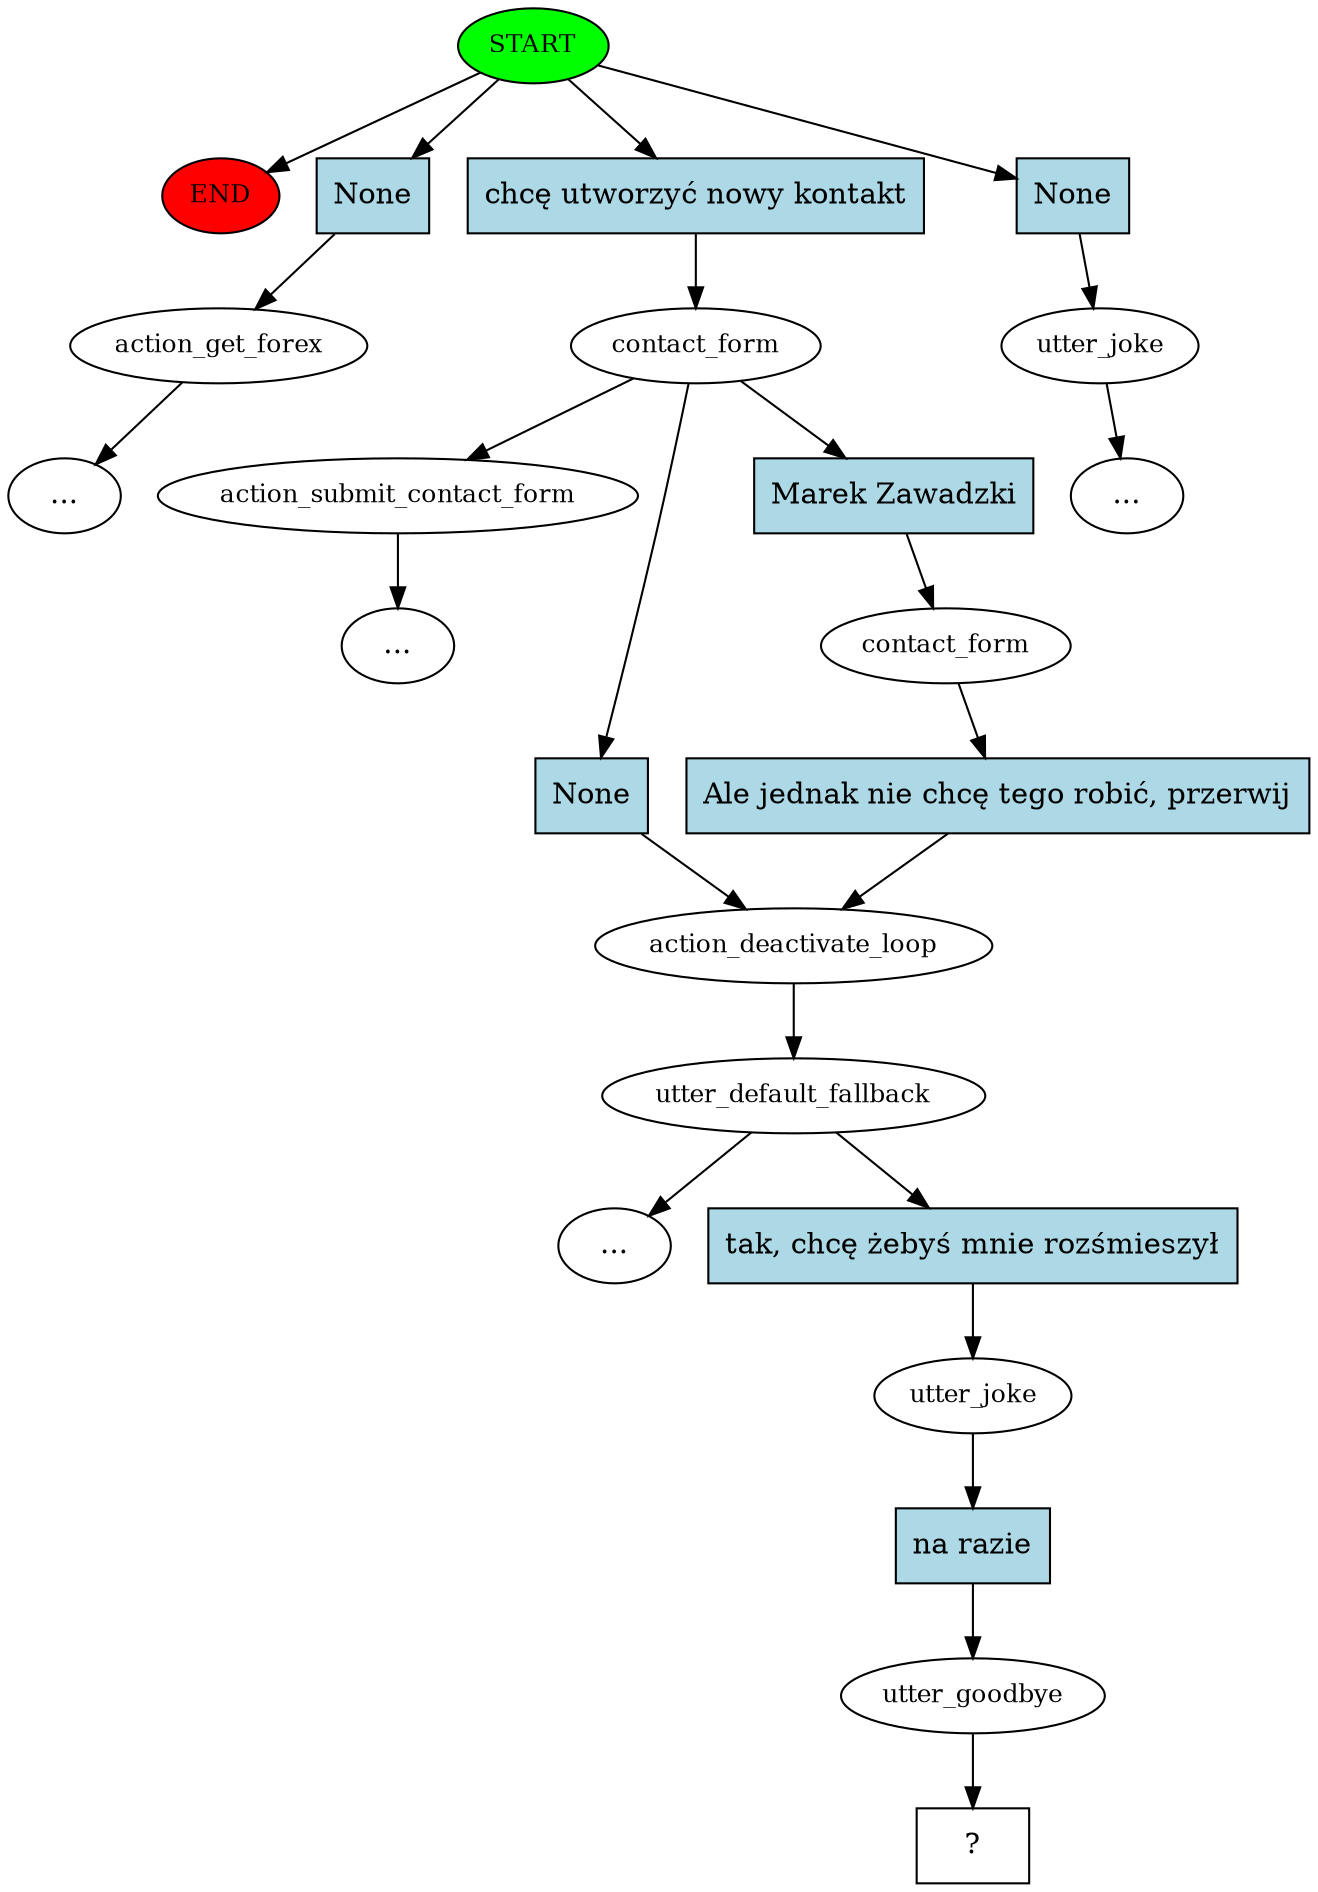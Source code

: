 digraph  {
0 [class="start active", fillcolor=green, fontsize=12, label=START, style=filled];
"-1" [class=end, fillcolor=red, fontsize=12, label=END, style=filled];
1 [class="", fontsize=12, label=action_get_forex];
"-4" [class=ellipsis, label="..."];
3 [class=active, fontsize=12, label=contact_form];
4 [class="", fontsize=12, label=action_submit_contact_form];
"-5" [class=ellipsis, label="..."];
6 [class=active, fontsize=12, label=action_deactivate_loop];
7 [class=active, fontsize=12, label=utter_default_fallback];
"-6" [class=ellipsis, label="..."];
8 [class="", fontsize=12, label=utter_joke];
"-7" [class=ellipsis, label="..."];
10 [class=active, fontsize=12, label=contact_form];
13 [class=active, fontsize=12, label=utter_joke];
14 [class=active, fontsize=12, label=utter_goodbye];
15 [class="intent dashed active", label="  ?  ", shape=rect];
16 [class=intent, fillcolor=lightblue, label=None, shape=rect, style=filled];
17 [class="intent active", fillcolor=lightblue, label="chcę utworzyć nowy kontakt", shape=rect, style=filled];
18 [class=intent, fillcolor=lightblue, label=None, shape=rect, style=filled];
19 [class=intent, fillcolor=lightblue, label=None, shape=rect, style=filled];
20 [class="intent active", fillcolor=lightblue, label="Marek Zawadzki", shape=rect, style=filled];
21 [class="intent active", fillcolor=lightblue, label="tak, chcę żebyś mnie rozśmieszył", shape=rect, style=filled];
22 [class="intent active", fillcolor=lightblue, label="Ale jednak nie chcę tego robić, przerwij", shape=rect, style=filled];
23 [class="intent active", fillcolor=lightblue, label="na razie", shape=rect, style=filled];
0 -> "-1"  [class="", key=NONE, label=""];
0 -> 16  [class="", key=0];
0 -> 17  [class=active, key=0];
0 -> 18  [class="", key=0];
1 -> "-4"  [class="", key=NONE, label=""];
3 -> 4  [class="", key=NONE, label=""];
3 -> 19  [class="", key=0];
3 -> 20  [class=active, key=0];
4 -> "-5"  [class="", key=NONE, label=""];
6 -> 7  [class=active, key=NONE, label=""];
7 -> "-6"  [class="", key=NONE, label=""];
7 -> 21  [class=active, key=0];
8 -> "-7"  [class="", key=NONE, label=""];
10 -> 22  [class=active, key=0];
13 -> 23  [class=active, key=0];
14 -> 15  [class=active, key=NONE, label=""];
16 -> 1  [class="", key=0];
17 -> 3  [class=active, key=0];
18 -> 8  [class="", key=0];
19 -> 6  [class="", key=0];
20 -> 10  [class=active, key=0];
21 -> 13  [class=active, key=0];
22 -> 6  [class=active, key=0];
23 -> 14  [class=active, key=0];
}
